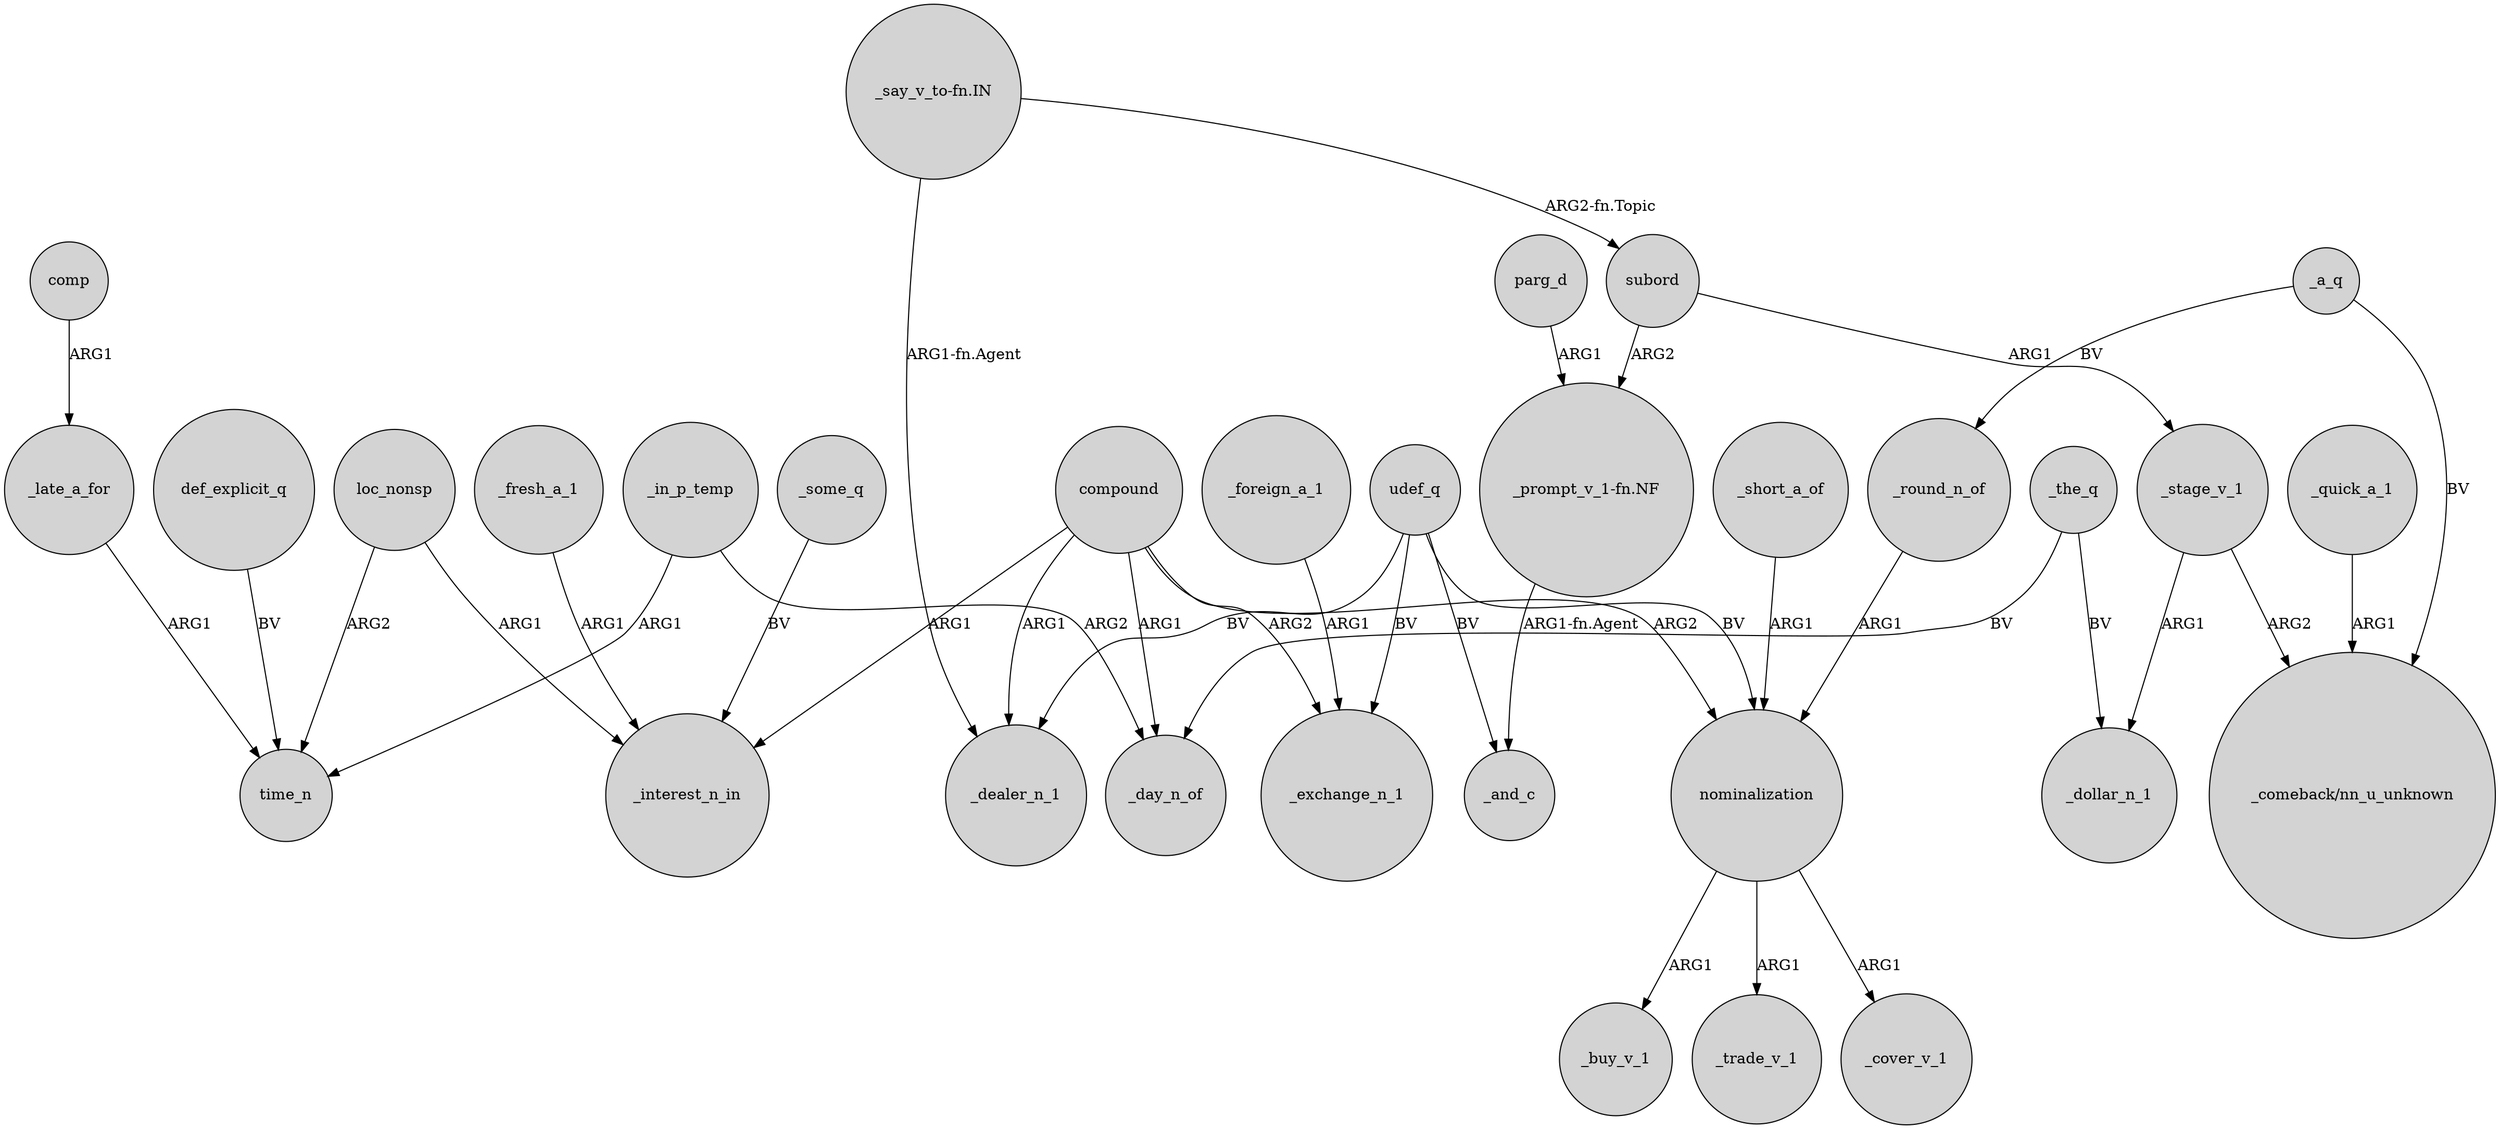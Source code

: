 digraph {
	node [shape=circle style=filled]
	comp -> _late_a_for [label=ARG1]
	_stage_v_1 -> "_comeback/nn_u_unknown" [label=ARG2]
	subord -> _stage_v_1 [label=ARG1]
	"_say_v_to-fn.IN" -> _dealer_n_1 [label="ARG1-fn.Agent"]
	def_explicit_q -> time_n [label=BV]
	_short_a_of -> nominalization [label=ARG1]
	_foreign_a_1 -> _exchange_n_1 [label=ARG1]
	_the_q -> _dollar_n_1 [label=BV]
	compound -> _dealer_n_1 [label=ARG1]
	compound -> nominalization [label=ARG2]
	_round_n_of -> nominalization [label=ARG1]
	nominalization -> _buy_v_1 [label=ARG1]
	_stage_v_1 -> _dollar_n_1 [label=ARG1]
	nominalization -> _trade_v_1 [label=ARG1]
	compound -> _exchange_n_1 [label=ARG2]
	"_prompt_v_1-fn.NF" -> _and_c [label="ARG1-fn.Agent"]
	loc_nonsp -> time_n [label=ARG2]
	_the_q -> _day_n_of [label=BV]
	_in_p_temp -> _day_n_of [label=ARG2]
	parg_d -> "_prompt_v_1-fn.NF" [label=ARG1]
	_a_q -> _round_n_of [label=BV]
	_fresh_a_1 -> _interest_n_in [label=ARG1]
	loc_nonsp -> _interest_n_in [label=ARG1]
	compound -> _day_n_of [label=ARG1]
	"_say_v_to-fn.IN" -> subord [label="ARG2-fn.Topic"]
	udef_q -> nominalization [label=BV]
	_a_q -> "_comeback/nn_u_unknown" [label=BV]
	nominalization -> _cover_v_1 [label=ARG1]
	_some_q -> _interest_n_in [label=BV]
	_late_a_for -> time_n [label=ARG1]
	udef_q -> _dealer_n_1 [label=BV]
	_quick_a_1 -> "_comeback/nn_u_unknown" [label=ARG1]
	compound -> _interest_n_in [label=ARG1]
	udef_q -> _exchange_n_1 [label=BV]
	_in_p_temp -> time_n [label=ARG1]
	subord -> "_prompt_v_1-fn.NF" [label=ARG2]
	udef_q -> _and_c [label=BV]
}
